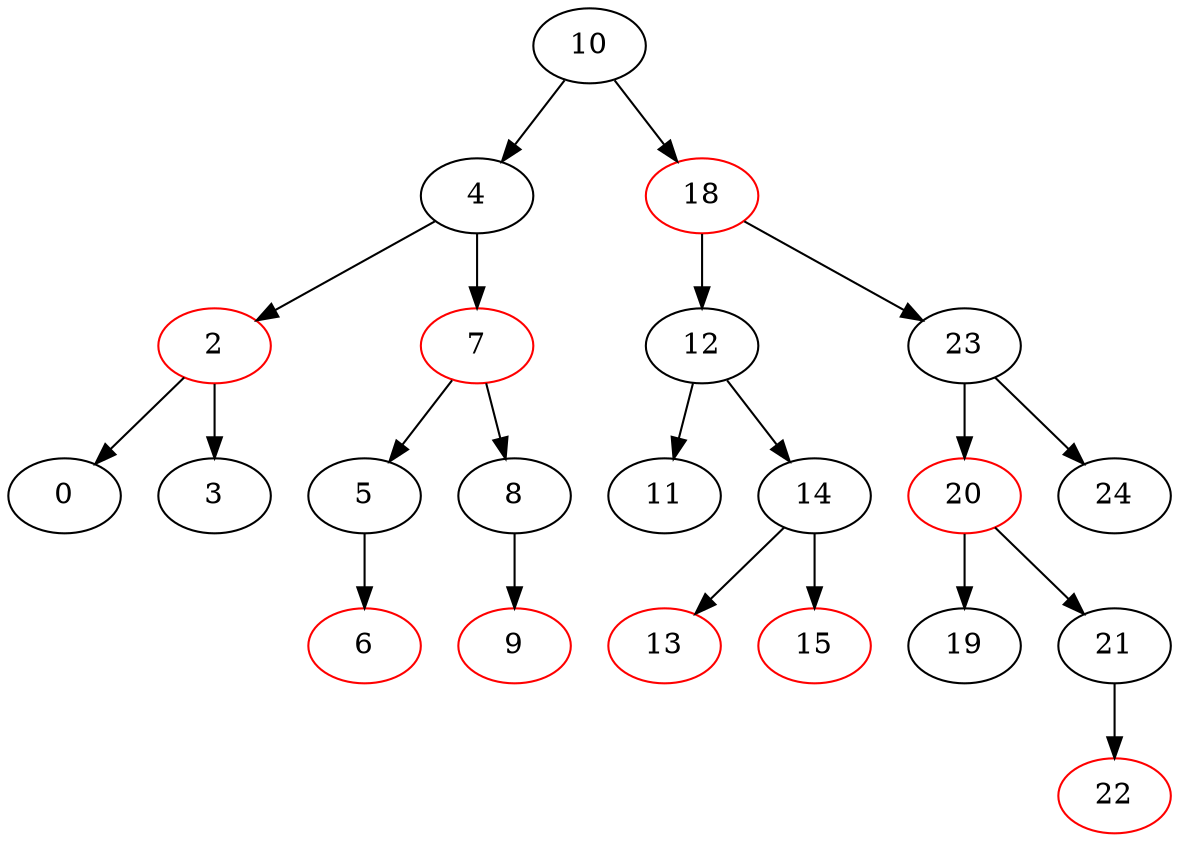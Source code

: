 digraph G { 
	10 [color=black];
	10 -> 4;
	4 [color=black];
	10 -> 18;
	18 [color=red];
	4 [color=black];
	4 -> 2;
	2 [color=red];
	4 -> 7;
	7 [color=red];
	18 [color=red];
	18 -> 12;
	12 [color=black];
	18 -> 23;
	23 [color=black];
	2 [color=red];
	2 -> 0;
	0 [color=black];
	2 -> 3;
	3 [color=black];
	7 [color=red];
	7 -> 5;
	5 [color=black];
	7 -> 8;
	8 [color=black];
	12 [color=black];
	12 -> 11;
	11 [color=black];
	12 -> 14;
	14 [color=black];
	23 [color=black];
	23 -> 20;
	20 [color=red];
	23 -> 24;
	24 [color=black];
	0 [color=black];
	3 [color=black];
	5 [color=black];
	5 -> 6;
	6 [color=red];
	8 [color=black];
	8 -> 9;
	9 [color=red];
	11 [color=black];
	14 [color=black];
	14 -> 13;
	13 [color=red];
	14 -> 15;
	15 [color=red];
	20 [color=red];
	20 -> 19;
	19 [color=black];
	20 -> 21;
	21 [color=black];
	24 [color=black];
	6 [color=red];
	9 [color=red];
	13 [color=red];
	15 [color=red];
	19 [color=black];
	21 [color=black];
	21 -> 22;
	22 [color=red];
	22 [color=red];
}
